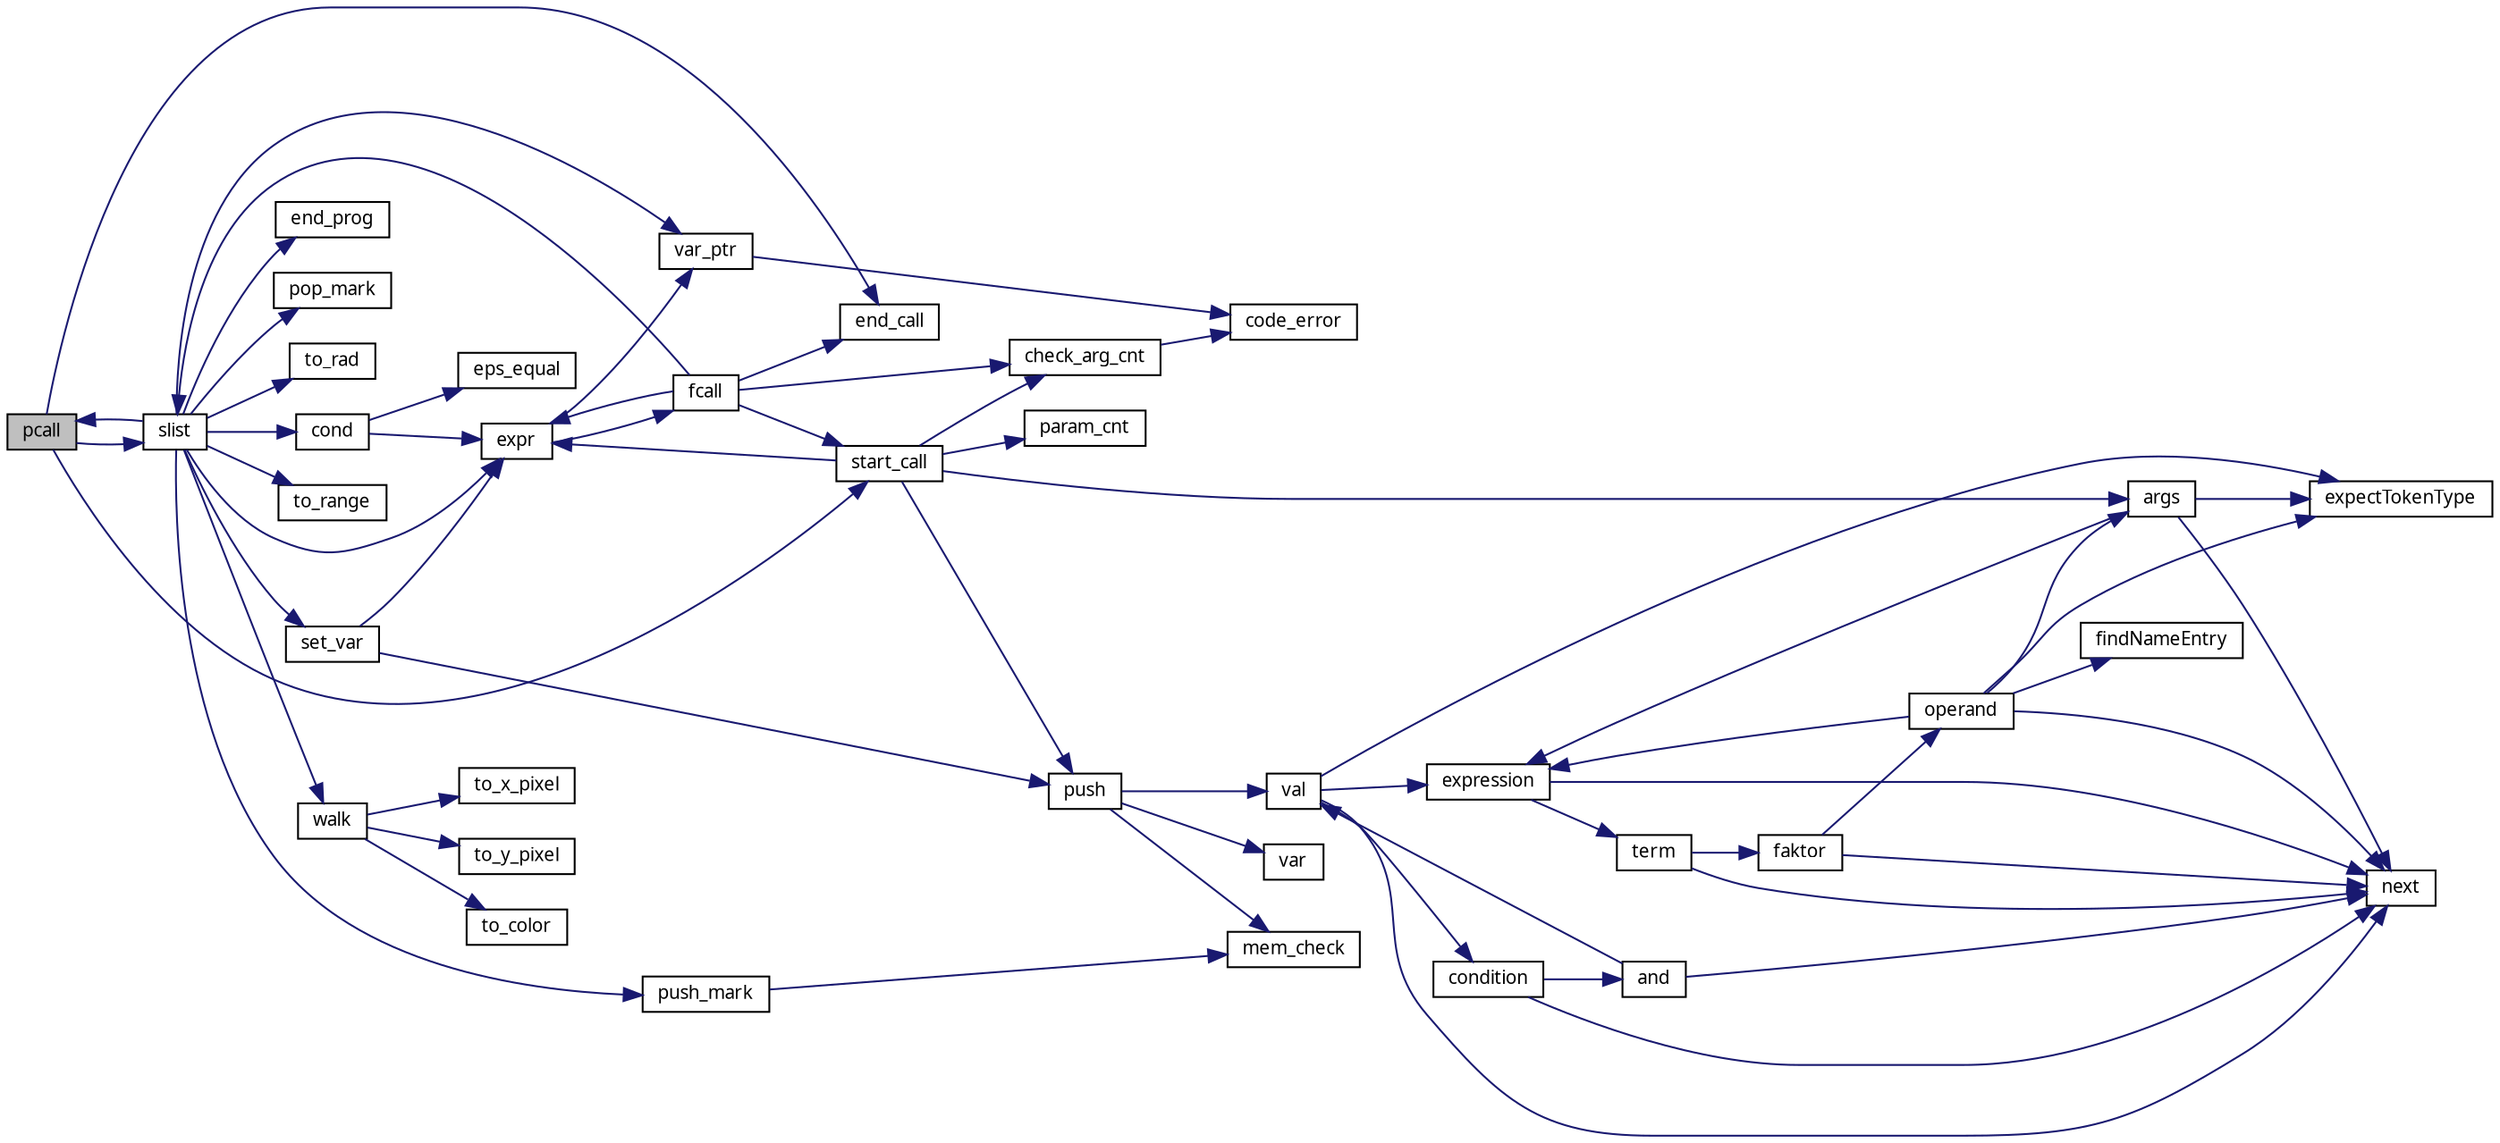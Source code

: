 digraph "pcall"
{
 // LATEX_PDF_SIZE
  edge [fontname="LiberationSans-Regular.ttf",fontsize="10",labelfontname="LiberationSans-Regular.ttf",labelfontsize="10"];
  node [fontname="LiberationSans-Regular.ttf",fontsize="10",shape=record];
  rankdir="LR";
  Node1 [label="pcall",height=0.2,width=0.4,color="black", fillcolor="grey75", style="filled", fontcolor="black",tooltip=" "];
  Node1 -> Node2 [color="midnightblue",fontsize="10",style="solid",fontname="LiberationSans-Regular.ttf"];
  Node2 [label="end_call",height=0.2,width=0.4,color="black", fillcolor="white", style="filled",URL="$eval_8c.html#ae727d4a925aff0911bbdd4510770a609",tooltip=" "];
  Node1 -> Node3 [color="midnightblue",fontsize="10",style="solid",fontname="LiberationSans-Regular.ttf"];
  Node3 [label="slist",height=0.2,width=0.4,color="black", fillcolor="white", style="filled",URL="$eval_8c.html#a7fe074caebef01ff0146927c0532f3cc",tooltip=" "];
  Node3 -> Node4 [color="midnightblue",fontsize="10",style="solid",fontname="LiberationSans-Regular.ttf"];
  Node4 [label="cond",height=0.2,width=0.4,color="black", fillcolor="white", style="filled",URL="$eval_8c.html#a7255fc522dbc6c7f45f35843550b05b4",tooltip=" "];
  Node4 -> Node5 [color="midnightblue",fontsize="10",style="solid",fontname="LiberationSans-Regular.ttf"];
  Node5 [label="eps_equal",height=0.2,width=0.4,color="black", fillcolor="white", style="filled",URL="$eval_8c.html#a3c848bb9d6463b31dfc78522dd72f240",tooltip=" "];
  Node4 -> Node6 [color="midnightblue",fontsize="10",style="solid",fontname="LiberationSans-Regular.ttf"];
  Node6 [label="expr",height=0.2,width=0.4,color="black", fillcolor="white", style="filled",URL="$eval_8c.html#a5d44ae5aa9326005cd76588b7724e2ac",tooltip=" "];
  Node6 -> Node7 [color="midnightblue",fontsize="10",style="solid",fontname="LiberationSans-Regular.ttf"];
  Node7 [label="fcall",height=0.2,width=0.4,color="black", fillcolor="white", style="filled",URL="$eval_8c.html#ac7678808a3b57ca1539a03201cec88be",tooltip=" "];
  Node7 -> Node8 [color="midnightblue",fontsize="10",style="solid",fontname="LiberationSans-Regular.ttf"];
  Node8 [label="check_arg_cnt",height=0.2,width=0.4,color="black", fillcolor="white", style="filled",URL="$eval_8c.html#a7ce05a41106efc725cca6ddc134712c5",tooltip=" "];
  Node8 -> Node9 [color="midnightblue",fontsize="10",style="solid",fontname="LiberationSans-Regular.ttf"];
  Node9 [label="code_error",height=0.2,width=0.4,color="black", fillcolor="white", style="filled",URL="$main_8c.html#ad480f9b7ef4d4e46ba6713afd0ffa0be",tooltip=" "];
  Node7 -> Node2 [color="midnightblue",fontsize="10",style="solid",fontname="LiberationSans-Regular.ttf"];
  Node7 -> Node6 [color="midnightblue",fontsize="10",style="solid",fontname="LiberationSans-Regular.ttf"];
  Node7 -> Node3 [color="midnightblue",fontsize="10",style="solid",fontname="LiberationSans-Regular.ttf"];
  Node7 -> Node10 [color="midnightblue",fontsize="10",style="solid",fontname="LiberationSans-Regular.ttf"];
  Node10 [label="start_call",height=0.2,width=0.4,color="black", fillcolor="white", style="filled",URL="$eval_8c.html#aae26c99fcd5b82d115189b1122f5d0a0",tooltip=" "];
  Node10 -> Node11 [color="midnightblue",fontsize="10",style="solid",fontname="LiberationSans-Regular.ttf"];
  Node11 [label="args",height=0.2,width=0.4,color="black", fillcolor="white", style="filled",URL="$parse_8c.html#a2163d6cb4e700c66c35600edcc97aee7",tooltip="Parsen von Argument-Listen."];
  Node11 -> Node12 [color="midnightblue",fontsize="10",style="solid",fontname="LiberationSans-Regular.ttf"];
  Node12 [label="expectTokenType",height=0.2,width=0.4,color="black", fillcolor="white", style="filled",URL="$parse_8c.html#a72766d9d606eee9f4032df8622a6d70d",tooltip="Überprüfung, ob der aktuelle Token dem erwartetem Typen entspricht -> Fehlermeldung + Programmabbruch..."];
  Node11 -> Node13 [color="midnightblue",fontsize="10",style="solid",fontname="LiberationSans-Regular.ttf"];
  Node13 [label="expression",height=0.2,width=0.4,color="black", fillcolor="white", style="filled",URL="$parse_8c.html#ae1b73fa9a679f12f99603a8e036f29a1",tooltip="Parsen von mathematischen Ausdrücken."];
  Node13 -> Node14 [color="midnightblue",fontsize="10",style="solid",fontname="LiberationSans-Regular.ttf"];
  Node14 [label="next",height=0.2,width=0.4,color="black", fillcolor="white", style="filled",URL="$parse_8c.html#a787ad0ee03f539f4a2904660bb6b8ce7",tooltip="aktuellen Token auf den Nächsten setzen"];
  Node13 -> Node15 [color="midnightblue",fontsize="10",style="solid",fontname="LiberationSans-Regular.ttf"];
  Node15 [label="term",height=0.2,width=0.4,color="black", fillcolor="white", style="filled",URL="$parse_8c.html#a8455fef910204ded541f8f1aa43f2a69",tooltip="Parsen von Termen."];
  Node15 -> Node16 [color="midnightblue",fontsize="10",style="solid",fontname="LiberationSans-Regular.ttf"];
  Node16 [label="faktor",height=0.2,width=0.4,color="black", fillcolor="white", style="filled",URL="$parse_8c.html#a340afd1a010d6fc6a7d4ed1f4cd0abbf",tooltip="Parsen von Faktoren."];
  Node16 -> Node14 [color="midnightblue",fontsize="10",style="solid",fontname="LiberationSans-Regular.ttf"];
  Node16 -> Node17 [color="midnightblue",fontsize="10",style="solid",fontname="LiberationSans-Regular.ttf"];
  Node17 [label="operand",height=0.2,width=0.4,color="black", fillcolor="white", style="filled",URL="$parse_8c.html#ab9515122dd01b9c3bf6934505b9d6106",tooltip="Parsen von Operanden."];
  Node17 -> Node11 [color="midnightblue",fontsize="10",style="solid",fontname="LiberationSans-Regular.ttf"];
  Node17 -> Node12 [color="midnightblue",fontsize="10",style="solid",fontname="LiberationSans-Regular.ttf"];
  Node17 -> Node13 [color="midnightblue",fontsize="10",style="solid",fontname="LiberationSans-Regular.ttf"];
  Node17 -> Node18 [color="midnightblue",fontsize="10",style="solid",fontname="LiberationSans-Regular.ttf"];
  Node18 [label="findNameEntry",height=0.2,width=0.4,color="black", fillcolor="white", style="filled",URL="$parse_8c.html#a0f9a0aa6c8d036339d3a494c17e1320d",tooltip="Lineare Suche eines Namens in der Namenstabelle (quick and dirty Lösung -> normalerweise sind Hashtab..."];
  Node17 -> Node14 [color="midnightblue",fontsize="10",style="solid",fontname="LiberationSans-Regular.ttf"];
  Node15 -> Node14 [color="midnightblue",fontsize="10",style="solid",fontname="LiberationSans-Regular.ttf"];
  Node11 -> Node14 [color="midnightblue",fontsize="10",style="solid",fontname="LiberationSans-Regular.ttf"];
  Node10 -> Node8 [color="midnightblue",fontsize="10",style="solid",fontname="LiberationSans-Regular.ttf"];
  Node10 -> Node6 [color="midnightblue",fontsize="10",style="solid",fontname="LiberationSans-Regular.ttf"];
  Node10 -> Node19 [color="midnightblue",fontsize="10",style="solid",fontname="LiberationSans-Regular.ttf"];
  Node19 [label="param_cnt",height=0.2,width=0.4,color="black", fillcolor="white", style="filled",URL="$eval_8c.html#ae3a61906d96f528029b8d36cba50e310",tooltip=" "];
  Node10 -> Node20 [color="midnightblue",fontsize="10",style="solid",fontname="LiberationSans-Regular.ttf"];
  Node20 [label="push",height=0.2,width=0.4,color="black", fillcolor="white", style="filled",URL="$eval_8c.html#a21616ef7b9f6694d3ba523226213755e",tooltip=" "];
  Node20 -> Node21 [color="midnightblue",fontsize="10",style="solid",fontname="LiberationSans-Regular.ttf"];
  Node21 [label="mem_check",height=0.2,width=0.4,color="black", fillcolor="white", style="filled",URL="$main_8c.html#a0d74806279f74450fea21a03b1825563",tooltip=" "];
  Node20 -> Node22 [color="midnightblue",fontsize="10",style="solid",fontname="LiberationSans-Regular.ttf"];
  Node22 [label="val",height=0.2,width=0.4,color="black", fillcolor="white", style="filled",URL="$parse_8c.html#af308eab887b87fb8f14d8df1dcddad3d",tooltip="Parsen von Wahrheitswerten (ToDo)"];
  Node22 -> Node23 [color="midnightblue",fontsize="10",style="solid",fontname="LiberationSans-Regular.ttf"];
  Node23 [label="condition",height=0.2,width=0.4,color="black", fillcolor="white", style="filled",URL="$parse_8c.html#a953fce1ce73d9322eec5ab8d8927cca4",tooltip="Parsen logischer Ausdrücke."];
  Node23 -> Node24 [color="midnightblue",fontsize="10",style="solid",fontname="LiberationSans-Regular.ttf"];
  Node24 [label="and",height=0.2,width=0.4,color="black", fillcolor="white", style="filled",URL="$parse_8c.html#a486115f3279c9a99d32888aa9b4122e3",tooltip="Parsen logischer UND-Ausdrücke."];
  Node24 -> Node14 [color="midnightblue",fontsize="10",style="solid",fontname="LiberationSans-Regular.ttf"];
  Node24 -> Node22 [color="midnightblue",fontsize="10",style="solid",fontname="LiberationSans-Regular.ttf"];
  Node23 -> Node14 [color="midnightblue",fontsize="10",style="solid",fontname="LiberationSans-Regular.ttf"];
  Node22 -> Node12 [color="midnightblue",fontsize="10",style="solid",fontname="LiberationSans-Regular.ttf"];
  Node22 -> Node13 [color="midnightblue",fontsize="10",style="solid",fontname="LiberationSans-Regular.ttf"];
  Node22 -> Node14 [color="midnightblue",fontsize="10",style="solid",fontname="LiberationSans-Regular.ttf"];
  Node20 -> Node25 [color="midnightblue",fontsize="10",style="solid",fontname="LiberationSans-Regular.ttf"];
  Node25 [label="var",height=0.2,width=0.4,color="black", fillcolor="white", style="filled",URL="$parse_8c.html#a66e534895dc627672543e3dca09a168b",tooltip=" "];
  Node6 -> Node26 [color="midnightblue",fontsize="10",style="solid",fontname="LiberationSans-Regular.ttf"];
  Node26 [label="var_ptr",height=0.2,width=0.4,color="black", fillcolor="white", style="filled",URL="$eval_8c.html#ac7ecdc7854271564169ca61956b2f15c",tooltip=" "];
  Node26 -> Node9 [color="midnightblue",fontsize="10",style="solid",fontname="LiberationSans-Regular.ttf"];
  Node3 -> Node27 [color="midnightblue",fontsize="10",style="solid",fontname="LiberationSans-Regular.ttf"];
  Node27 [label="end_prog",height=0.2,width=0.4,color="black", fillcolor="white", style="filled",URL="$eval_8c.html#a3026b52aea751bf20e8674665206cd89",tooltip=" "];
  Node3 -> Node6 [color="midnightblue",fontsize="10",style="solid",fontname="LiberationSans-Regular.ttf"];
  Node3 -> Node1 [color="midnightblue",fontsize="10",style="solid",fontname="LiberationSans-Regular.ttf"];
  Node3 -> Node28 [color="midnightblue",fontsize="10",style="solid",fontname="LiberationSans-Regular.ttf"];
  Node28 [label="pop_mark",height=0.2,width=0.4,color="black", fillcolor="white", style="filled",URL="$eval_8c.html#a0c4b9ecc642a069b47f478715506366b",tooltip=" "];
  Node3 -> Node29 [color="midnightblue",fontsize="10",style="solid",fontname="LiberationSans-Regular.ttf"];
  Node29 [label="push_mark",height=0.2,width=0.4,color="black", fillcolor="white", style="filled",URL="$eval_8c.html#a141611acf81cb4595d1f48458dd1d343",tooltip=" "];
  Node29 -> Node21 [color="midnightblue",fontsize="10",style="solid",fontname="LiberationSans-Regular.ttf"];
  Node3 -> Node30 [color="midnightblue",fontsize="10",style="solid",fontname="LiberationSans-Regular.ttf"];
  Node30 [label="set_var",height=0.2,width=0.4,color="black", fillcolor="white", style="filled",URL="$eval_8c.html#a711e3a83547cbf5cda6e8cc7f6ffc0c4",tooltip=" "];
  Node30 -> Node6 [color="midnightblue",fontsize="10",style="solid",fontname="LiberationSans-Regular.ttf"];
  Node30 -> Node20 [color="midnightblue",fontsize="10",style="solid",fontname="LiberationSans-Regular.ttf"];
  Node3 -> Node31 [color="midnightblue",fontsize="10",style="solid",fontname="LiberationSans-Regular.ttf"];
  Node31 [label="to_rad",height=0.2,width=0.4,color="black", fillcolor="white", style="filled",URL="$eval_8c.html#aa06fe04b80d6180cb9acd5fd690ac85c",tooltip=" "];
  Node3 -> Node32 [color="midnightblue",fontsize="10",style="solid",fontname="LiberationSans-Regular.ttf"];
  Node32 [label="to_range",height=0.2,width=0.4,color="black", fillcolor="white", style="filled",URL="$eval_8c.html#aa7ffe4f84ea1dbac0b574e8b1e4d4993",tooltip=" "];
  Node3 -> Node26 [color="midnightblue",fontsize="10",style="solid",fontname="LiberationSans-Regular.ttf"];
  Node3 -> Node33 [color="midnightblue",fontsize="10",style="solid",fontname="LiberationSans-Regular.ttf"];
  Node33 [label="walk",height=0.2,width=0.4,color="black", fillcolor="white", style="filled",URL="$eval_8c.html#aa103be58b5070ecf4ec1830622825659",tooltip=" "];
  Node33 -> Node34 [color="midnightblue",fontsize="10",style="solid",fontname="LiberationSans-Regular.ttf"];
  Node34 [label="to_color",height=0.2,width=0.4,color="black", fillcolor="white", style="filled",URL="$eval_8c.html#a832d147ee2154a80d30fd12353e319fa",tooltip=" "];
  Node33 -> Node35 [color="midnightblue",fontsize="10",style="solid",fontname="LiberationSans-Regular.ttf"];
  Node35 [label="to_x_pixel",height=0.2,width=0.4,color="black", fillcolor="white", style="filled",URL="$eval_8c.html#a92928de2d53b21833e34f26f7f0af954",tooltip=" "];
  Node33 -> Node36 [color="midnightblue",fontsize="10",style="solid",fontname="LiberationSans-Regular.ttf"];
  Node36 [label="to_y_pixel",height=0.2,width=0.4,color="black", fillcolor="white", style="filled",URL="$eval_8c.html#a1f54fee4dbbc785f0ff811e551aa8747",tooltip=" "];
  Node1 -> Node10 [color="midnightblue",fontsize="10",style="solid",fontname="LiberationSans-Regular.ttf"];
}
